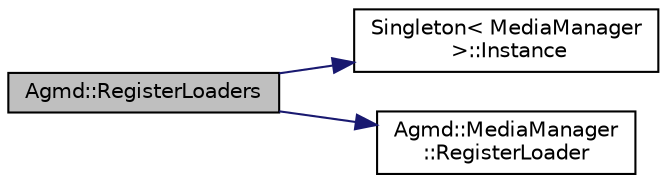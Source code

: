 digraph "Agmd::RegisterLoaders"
{
  edge [fontname="Helvetica",fontsize="10",labelfontname="Helvetica",labelfontsize="10"];
  node [fontname="Helvetica",fontsize="10",shape=record];
  rankdir="LR";
  Node1 [label="Agmd::RegisterLoaders",height=0.2,width=0.4,color="black", fillcolor="grey75", style="filled" fontcolor="black"];
  Node1 -> Node2 [color="midnightblue",fontsize="10",style="solid"];
  Node2 [label="Singleton\< MediaManager\l \>::Instance",height=0.2,width=0.4,color="black", fillcolor="white", style="filled",URL="$class_singleton.html#a131e87528259529400d58b6df5d9743c"];
  Node1 -> Node3 [color="midnightblue",fontsize="10",style="solid"];
  Node3 [label="Agmd::MediaManager\l::RegisterLoader",height=0.2,width=0.4,color="black", fillcolor="white", style="filled",URL="$class_agmd_1_1_media_manager.html#a3304ce9c6606b20e4580ac5f0207f0f6"];
}
